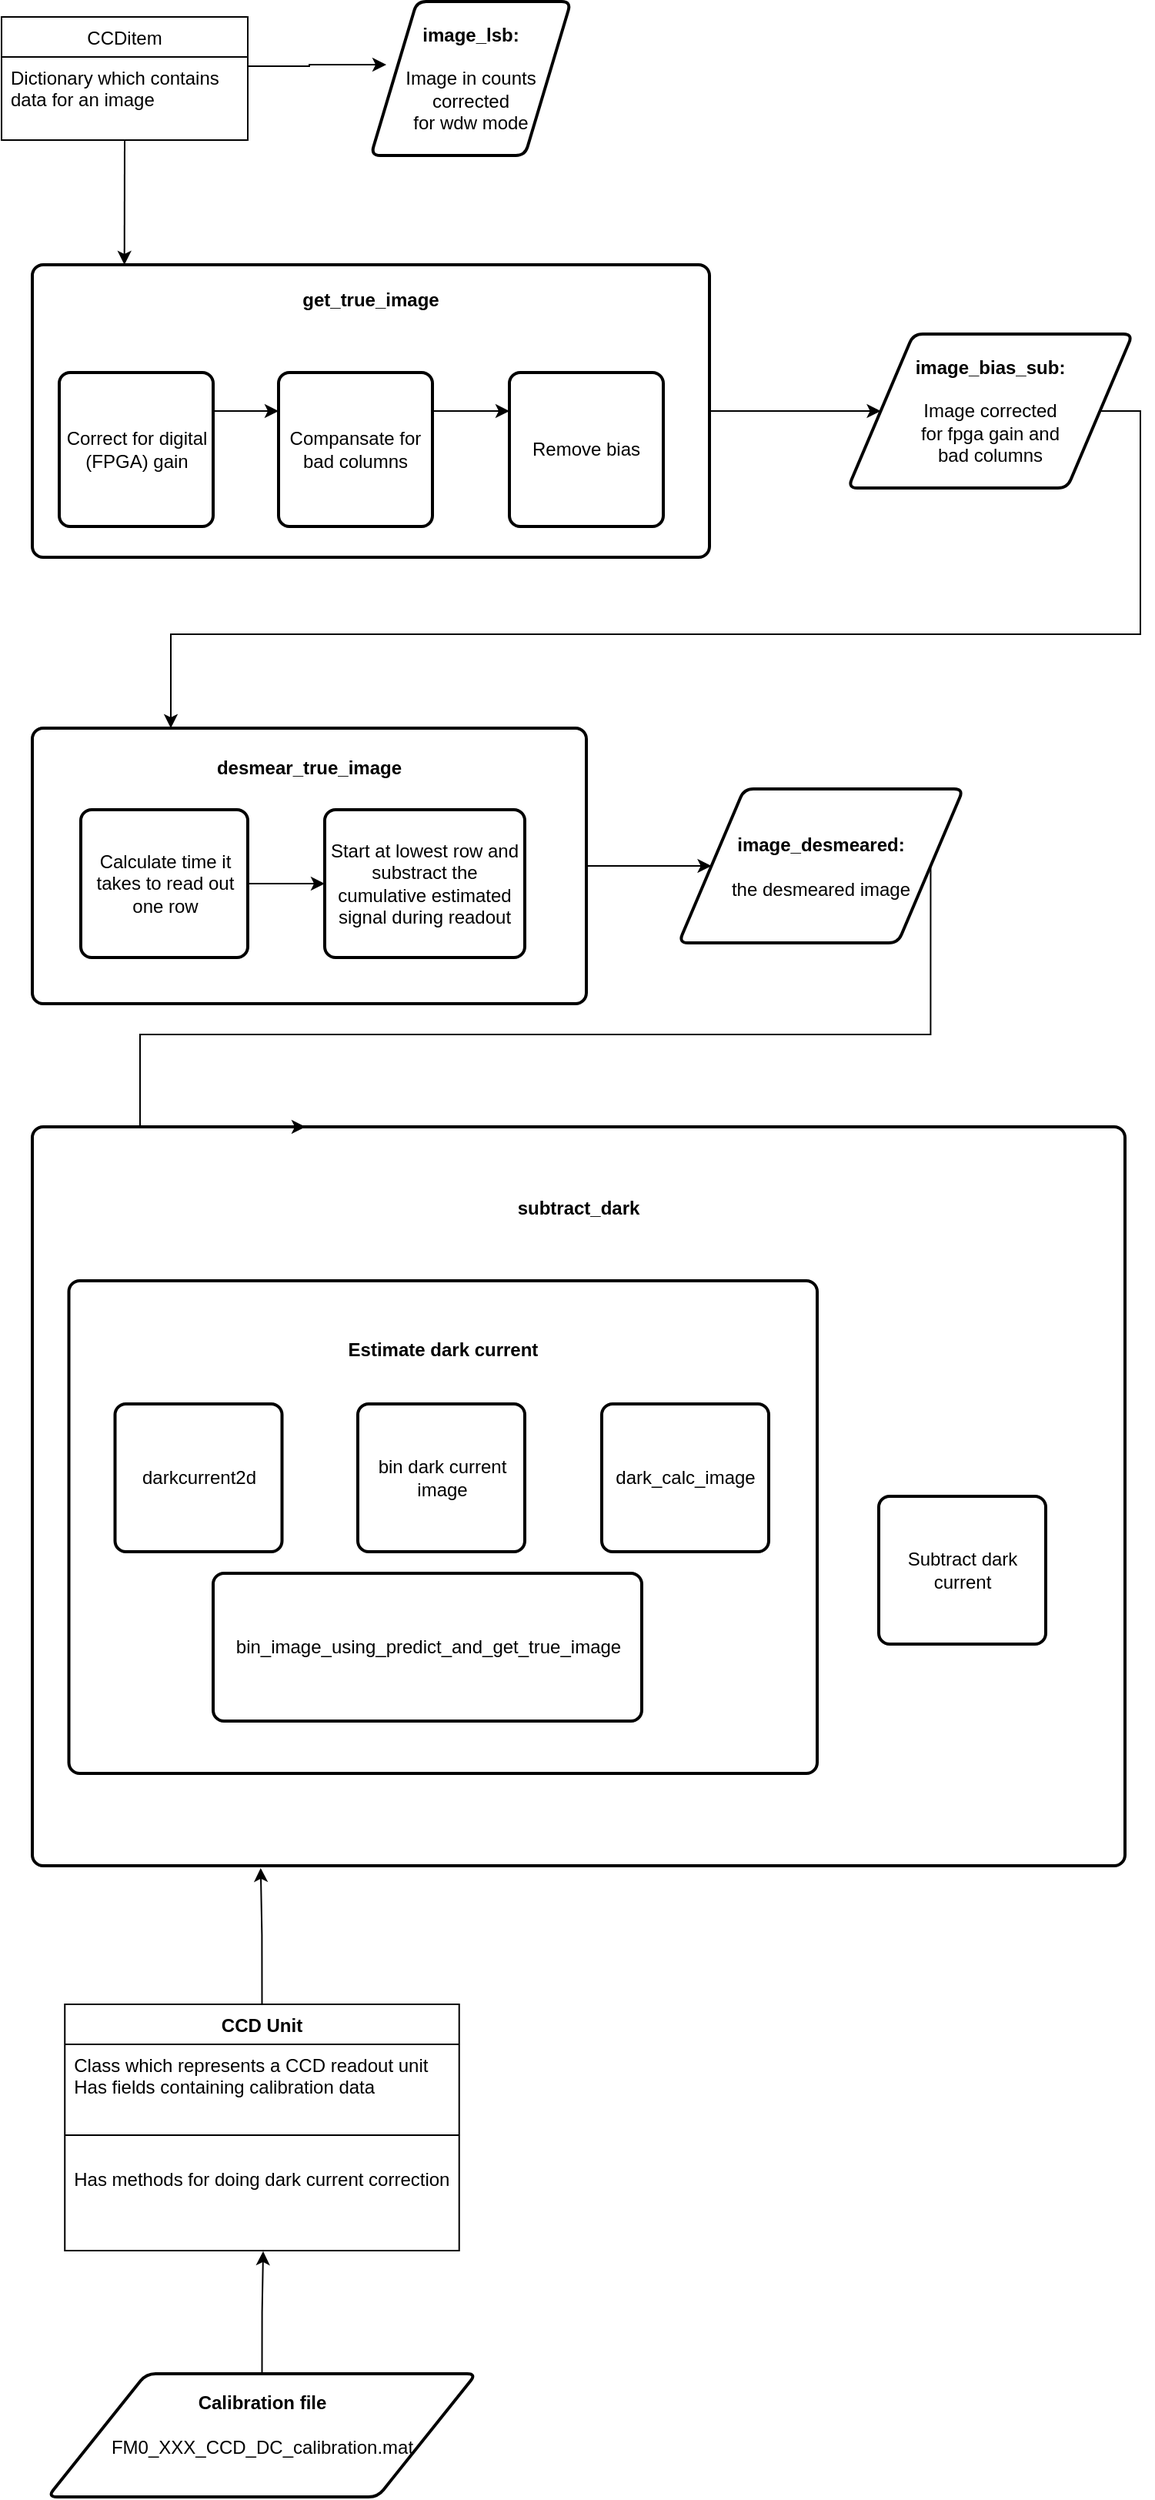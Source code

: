<mxfile version="14.5.9" type="github">
  <diagram id="C2BUCa4TFneutnUecdMW" name="Page-1">
    <mxGraphModel dx="1355" dy="799" grid="1" gridSize="10" guides="1" tooltips="1" connect="1" arrows="1" fold="1" page="1" pageScale="1" pageWidth="1169" pageHeight="827" math="0" shadow="0">
      <root>
        <mxCell id="0" />
        <mxCell id="1" parent="0" />
        <mxCell id="3LGe7xUXOMVIS9DnqpCh-25" style="edgeStyle=orthogonalEdgeStyle;rounded=0;orthogonalLoop=1;jettySize=auto;html=1;exitX=0.999;exitY=0.112;exitDx=0;exitDy=0;entryX=0.077;entryY=0.41;entryDx=0;entryDy=0;entryPerimeter=0;exitPerimeter=0;" parent="1" source="3LGe7xUXOMVIS9DnqpCh-47" target="3LGe7xUXOMVIS9DnqpCh-8" edge="1">
          <mxGeometry relative="1" as="geometry">
            <mxPoint x="193" y="54" as="sourcePoint" />
          </mxGeometry>
        </mxCell>
        <mxCell id="3LGe7xUXOMVIS9DnqpCh-8" value="&lt;div&gt;&lt;b&gt;image_lsb:&lt;/b&gt;&lt;/div&gt;&lt;div&gt;&lt;br&gt;&lt;/div&gt;&lt;div&gt;Image in counts corrected&lt;/div&gt;&lt;div&gt; for wdw mode&lt;br&gt;&lt;/div&gt;" style="shape=parallelogram;html=1;strokeWidth=2;perimeter=parallelogramPerimeter;whiteSpace=wrap;rounded=1;arcSize=12;size=0.23;" parent="1" vertex="1">
          <mxGeometry x="270" y="19" width="130" height="100" as="geometry" />
        </mxCell>
        <mxCell id="3LGe7xUXOMVIS9DnqpCh-28" style="edgeStyle=orthogonalEdgeStyle;rounded=0;orthogonalLoop=1;jettySize=auto;html=1;exitX=1;exitY=0.5;exitDx=0;exitDy=0;entryX=0;entryY=0.5;entryDx=0;entryDy=0;" parent="1" source="3LGe7xUXOMVIS9DnqpCh-9" target="3LGe7xUXOMVIS9DnqpCh-12" edge="1">
          <mxGeometry relative="1" as="geometry" />
        </mxCell>
        <mxCell id="3LGe7xUXOMVIS9DnqpCh-9" value="&lt;div&gt;&lt;b&gt;get_true_image&lt;br&gt;&lt;/b&gt;&lt;/div&gt;&lt;div&gt;&lt;br&gt;&lt;/div&gt;&lt;div&gt;&lt;br&gt;&lt;/div&gt;&lt;div&gt;&lt;br&gt;&lt;/div&gt;&lt;div&gt;&lt;br&gt;&lt;/div&gt;&lt;div&gt;&lt;br&gt;&lt;/div&gt;&lt;div&gt;&lt;br&gt;&lt;/div&gt;&lt;div&gt;&lt;br&gt;&lt;/div&gt;&lt;div&gt;&lt;br&gt;&lt;/div&gt;&lt;div&gt;&lt;br&gt;&lt;/div&gt;&lt;div&gt;&lt;br&gt;&lt;b&gt;&lt;/b&gt;&lt;/div&gt;" style="rounded=1;whiteSpace=wrap;html=1;absoluteArcSize=1;arcSize=14;strokeWidth=2;" parent="1" vertex="1">
          <mxGeometry x="50" y="190" width="440" height="190" as="geometry" />
        </mxCell>
        <mxCell id="3LGe7xUXOMVIS9DnqpCh-26" style="edgeStyle=orthogonalEdgeStyle;rounded=0;orthogonalLoop=1;jettySize=auto;html=1;exitX=1;exitY=0.25;exitDx=0;exitDy=0;entryX=0;entryY=0.25;entryDx=0;entryDy=0;" parent="1" source="3LGe7xUXOMVIS9DnqpCh-10" target="3LGe7xUXOMVIS9DnqpCh-11" edge="1">
          <mxGeometry relative="1" as="geometry" />
        </mxCell>
        <mxCell id="3LGe7xUXOMVIS9DnqpCh-10" value="Correct for digital (FPGA) gain" style="rounded=1;whiteSpace=wrap;html=1;absoluteArcSize=1;arcSize=14;strokeWidth=2;" parent="1" vertex="1">
          <mxGeometry x="67.5" y="260" width="100" height="100" as="geometry" />
        </mxCell>
        <mxCell id="3LGe7xUXOMVIS9DnqpCh-27" style="edgeStyle=orthogonalEdgeStyle;rounded=0;orthogonalLoop=1;jettySize=auto;html=1;exitX=1;exitY=0.25;exitDx=0;exitDy=0;entryX=0;entryY=0.25;entryDx=0;entryDy=0;" parent="1" source="3LGe7xUXOMVIS9DnqpCh-11" target="3LGe7xUXOMVIS9DnqpCh-14" edge="1">
          <mxGeometry relative="1" as="geometry" />
        </mxCell>
        <mxCell id="3LGe7xUXOMVIS9DnqpCh-11" value="&lt;div&gt;Compansate for bad columns&lt;/div&gt;" style="rounded=1;whiteSpace=wrap;html=1;absoluteArcSize=1;arcSize=14;strokeWidth=2;" parent="1" vertex="1">
          <mxGeometry x="210" y="260" width="100" height="100" as="geometry" />
        </mxCell>
        <mxCell id="3LGe7xUXOMVIS9DnqpCh-30" style="edgeStyle=orthogonalEdgeStyle;rounded=0;orthogonalLoop=1;jettySize=auto;html=1;exitX=1;exitY=0.5;exitDx=0;exitDy=0;entryX=0.25;entryY=0;entryDx=0;entryDy=0;" parent="1" source="3LGe7xUXOMVIS9DnqpCh-12" target="3LGe7xUXOMVIS9DnqpCh-13" edge="1">
          <mxGeometry relative="1" as="geometry">
            <Array as="points">
              <mxPoint x="770" y="285" />
              <mxPoint x="770" y="430" />
              <mxPoint x="140" y="430" />
            </Array>
          </mxGeometry>
        </mxCell>
        <mxCell id="3LGe7xUXOMVIS9DnqpCh-12" value="&lt;div&gt;&lt;b&gt;image_bias_sub:&lt;/b&gt;&lt;/div&gt;&lt;div&gt;&lt;br&gt;&lt;/div&gt;&lt;div&gt;Image corrected &lt;br&gt;for fpga gain and &lt;br&gt;bad columns&lt;br&gt;&lt;/div&gt;" style="shape=parallelogram;html=1;strokeWidth=2;perimeter=parallelogramPerimeter;whiteSpace=wrap;rounded=1;arcSize=12;size=0.23;" parent="1" vertex="1">
          <mxGeometry x="580" y="235" width="185" height="100" as="geometry" />
        </mxCell>
        <mxCell id="3LGe7xUXOMVIS9DnqpCh-35" style="edgeStyle=orthogonalEdgeStyle;rounded=0;orthogonalLoop=1;jettySize=auto;html=1;exitX=1;exitY=0.5;exitDx=0;exitDy=0;" parent="1" source="3LGe7xUXOMVIS9DnqpCh-13" target="3LGe7xUXOMVIS9DnqpCh-33" edge="1">
          <mxGeometry relative="1" as="geometry" />
        </mxCell>
        <mxCell id="3LGe7xUXOMVIS9DnqpCh-13" value="&lt;div&gt;&lt;b&gt;desmear_true_image&lt;/b&gt;&lt;/div&gt;&lt;div&gt;&lt;br&gt;&lt;/div&gt;&lt;div&gt;&lt;br&gt;&lt;/div&gt;&lt;div&gt;&lt;br&gt;&lt;/div&gt;&lt;div&gt;&lt;br&gt;&lt;/div&gt;&lt;div&gt;&lt;br&gt;&lt;/div&gt;&lt;div&gt;&lt;br&gt;&lt;/div&gt;&lt;div&gt;&lt;br&gt;&lt;/div&gt;&lt;div&gt;&lt;br&gt;&lt;/div&gt;&lt;div&gt;&lt;br&gt;&lt;/div&gt;" style="rounded=1;whiteSpace=wrap;html=1;absoluteArcSize=1;arcSize=14;strokeWidth=2;" parent="1" vertex="1">
          <mxGeometry x="50" y="491" width="360" height="179" as="geometry" />
        </mxCell>
        <mxCell id="3LGe7xUXOMVIS9DnqpCh-14" value="&lt;div&gt;Remove bias&lt;br&gt;&lt;/div&gt;" style="rounded=1;whiteSpace=wrap;html=1;absoluteArcSize=1;arcSize=14;strokeWidth=2;" parent="1" vertex="1">
          <mxGeometry x="360" y="260" width="100" height="100" as="geometry" />
        </mxCell>
        <mxCell id="3LGe7xUXOMVIS9DnqpCh-34" style="edgeStyle=orthogonalEdgeStyle;rounded=0;orthogonalLoop=1;jettySize=auto;html=1;exitX=1;exitY=0.5;exitDx=0;exitDy=0;entryX=0;entryY=0.5;entryDx=0;entryDy=0;" parent="1" source="3LGe7xUXOMVIS9DnqpCh-20" target="3LGe7xUXOMVIS9DnqpCh-32" edge="1">
          <mxGeometry relative="1" as="geometry" />
        </mxCell>
        <mxCell id="3LGe7xUXOMVIS9DnqpCh-20" value="Calculate time it takes to read out one row" style="rounded=1;whiteSpace=wrap;html=1;absoluteArcSize=1;arcSize=14;strokeWidth=2;" parent="1" vertex="1">
          <mxGeometry x="81.5" y="544" width="108.5" height="96" as="geometry" />
        </mxCell>
        <mxCell id="3LGe7xUXOMVIS9DnqpCh-31" value="&lt;b&gt;subtract_dark&lt;br&gt;&lt;br&gt;&lt;br&gt;&lt;br&gt;&lt;br&gt;&lt;br&gt;&lt;br&gt;&lt;br&gt;&lt;br&gt;&lt;br&gt;&lt;br&gt;&lt;br&gt;&lt;br&gt;&lt;br&gt;&lt;br&gt;&lt;br&gt;&lt;br&gt;&lt;/b&gt;&lt;br&gt;&lt;br&gt;&lt;br&gt;&lt;br&gt;&lt;br&gt;&lt;br&gt;&lt;br&gt;&lt;div&gt;&lt;br&gt;&lt;/div&gt;&lt;div&gt;&lt;br&gt;&lt;/div&gt;&lt;div&gt;&lt;br&gt;&lt;/div&gt;" style="rounded=1;whiteSpace=wrap;html=1;absoluteArcSize=1;arcSize=14;strokeWidth=2;" parent="1" vertex="1">
          <mxGeometry x="50" y="750" width="710" height="480" as="geometry" />
        </mxCell>
        <mxCell id="3LGe7xUXOMVIS9DnqpCh-32" value="Start at lowest row and substract the cumulative estimated signal during readout " style="rounded=1;whiteSpace=wrap;html=1;absoluteArcSize=1;arcSize=14;strokeWidth=2;" parent="1" vertex="1">
          <mxGeometry x="240" y="544" width="130" height="96" as="geometry" />
        </mxCell>
        <mxCell id="3LGe7xUXOMVIS9DnqpCh-37" style="edgeStyle=orthogonalEdgeStyle;rounded=0;orthogonalLoop=1;jettySize=auto;html=1;exitX=1;exitY=0.5;exitDx=0;exitDy=0;entryX=0.25;entryY=0;entryDx=0;entryDy=0;" parent="1" source="3LGe7xUXOMVIS9DnqpCh-33" target="3LGe7xUXOMVIS9DnqpCh-31" edge="1">
          <mxGeometry relative="1" as="geometry">
            <Array as="points">
              <mxPoint x="634" y="690" />
              <mxPoint x="120" y="690" />
            </Array>
          </mxGeometry>
        </mxCell>
        <mxCell id="3LGe7xUXOMVIS9DnqpCh-33" value="&lt;div&gt;&lt;b&gt;image_desmeared:&lt;/b&gt;&lt;/div&gt;&lt;div&gt;&lt;br&gt;&lt;/div&gt;&lt;div&gt;the desmeared image&lt;br&gt;&lt;/div&gt;" style="shape=parallelogram;html=1;strokeWidth=2;perimeter=parallelogramPerimeter;whiteSpace=wrap;rounded=1;arcSize=12;size=0.23;" parent="1" vertex="1">
          <mxGeometry x="470" y="530.5" width="185" height="100" as="geometry" />
        </mxCell>
        <mxCell id="3LGe7xUXOMVIS9DnqpCh-38" value="&lt;div&gt;&lt;b&gt;Estimate dark current&lt;br&gt;&lt;br&gt;&lt;br&gt;&lt;br&gt;&lt;br&gt;&lt;/b&gt;&lt;/div&gt;&lt;div&gt;&lt;b&gt;&lt;br&gt;&lt;/b&gt;&lt;/div&gt;&lt;div&gt;&lt;b&gt;&lt;br&gt;&lt;/b&gt;&lt;/div&gt;&lt;div&gt;&lt;b&gt;&lt;br&gt;&lt;/b&gt;&lt;/div&gt;&lt;div&gt;&lt;b&gt;&lt;br&gt;&lt;/b&gt;&lt;/div&gt;&lt;div&gt;&lt;b&gt;&lt;br&gt;&lt;/b&gt;&lt;/div&gt;&lt;div&gt;&lt;b&gt;&lt;br&gt;&lt;/b&gt;&lt;/div&gt;&lt;div&gt;&lt;b&gt;&lt;br&gt;&lt;/b&gt;&lt;/div&gt;&lt;div&gt;&lt;b&gt;&lt;br&gt;&lt;/b&gt;&lt;/div&gt;&lt;div&gt;&lt;b&gt;&lt;br&gt;&lt;/b&gt;&lt;/div&gt;&lt;div&gt;&lt;b&gt;&lt;br&gt;&lt;/b&gt;&lt;/div&gt;&lt;div&gt;&lt;b&gt;&lt;br&gt;&lt;/b&gt;&lt;/div&gt;&lt;div&gt;&lt;b&gt;&lt;br&gt;&lt;/b&gt;&lt;/div&gt;" style="rounded=1;whiteSpace=wrap;html=1;absoluteArcSize=1;arcSize=14;strokeWidth=2;" parent="1" vertex="1">
          <mxGeometry x="73.75" y="850" width="486.25" height="320" as="geometry" />
        </mxCell>
        <mxCell id="3LGe7xUXOMVIS9DnqpCh-39" value="darkcurrent2d" style="rounded=1;whiteSpace=wrap;html=1;absoluteArcSize=1;arcSize=14;strokeWidth=2;" parent="1" vertex="1">
          <mxGeometry x="103.75" y="930" width="108.5" height="96" as="geometry" />
        </mxCell>
        <mxCell id="3LGe7xUXOMVIS9DnqpCh-40" value="bin dark current image" style="rounded=1;whiteSpace=wrap;html=1;absoluteArcSize=1;arcSize=14;strokeWidth=2;" parent="1" vertex="1">
          <mxGeometry x="261.5" y="930" width="108.5" height="96" as="geometry" />
        </mxCell>
        <mxCell id="3LGe7xUXOMVIS9DnqpCh-41" value="dark_calc_image" style="rounded=1;whiteSpace=wrap;html=1;absoluteArcSize=1;arcSize=14;strokeWidth=2;" parent="1" vertex="1">
          <mxGeometry x="420" y="930" width="108.5" height="96" as="geometry" />
        </mxCell>
        <mxCell id="3LGe7xUXOMVIS9DnqpCh-42" value="Subtract dark current" style="rounded=1;whiteSpace=wrap;html=1;absoluteArcSize=1;arcSize=14;strokeWidth=2;" parent="1" vertex="1">
          <mxGeometry x="600" y="990" width="108.5" height="96" as="geometry" />
        </mxCell>
        <mxCell id="3LGe7xUXOMVIS9DnqpCh-43" value="bin_image_using_predict_and_get_true_image" style="rounded=1;whiteSpace=wrap;html=1;absoluteArcSize=1;arcSize=14;strokeWidth=2;" parent="1" vertex="1">
          <mxGeometry x="167.5" y="1040" width="278.5" height="96" as="geometry" />
        </mxCell>
        <mxCell id="3LGe7xUXOMVIS9DnqpCh-46" value="CCDitem" style="swimlane;fontStyle=0;childLayout=stackLayout;horizontal=1;startSize=26;fillColor=none;horizontalStack=0;resizeParent=1;resizeParentMax=0;resizeLast=0;collapsible=1;marginBottom=0;" parent="1" vertex="1">
          <mxGeometry x="30" y="29" width="160" height="80" as="geometry" />
        </mxCell>
        <mxCell id="3LGe7xUXOMVIS9DnqpCh-47" value="Dictionary which contains&#xa; data for an image" style="text;strokeColor=none;fillColor=none;align=left;verticalAlign=top;spacingLeft=4;spacingRight=4;overflow=hidden;rotatable=0;points=[[0,0.5],[1,0.5]];portConstraint=eastwest;" parent="3LGe7xUXOMVIS9DnqpCh-46" vertex="1">
          <mxGeometry y="26" width="160" height="54" as="geometry" />
        </mxCell>
        <mxCell id="3LGe7xUXOMVIS9DnqpCh-53" value="" style="endArrow=classic;html=1;exitX=0.5;exitY=1;exitDx=0;exitDy=0;entryX=0.136;entryY=0;entryDx=0;entryDy=0;entryPerimeter=0;" parent="1" source="3LGe7xUXOMVIS9DnqpCh-46" target="3LGe7xUXOMVIS9DnqpCh-9" edge="1">
          <mxGeometry width="50" height="50" relative="1" as="geometry">
            <mxPoint x="170" y="130" as="sourcePoint" />
            <mxPoint x="220" y="80" as="targetPoint" />
          </mxGeometry>
        </mxCell>
        <mxCell id="3LGe7xUXOMVIS9DnqpCh-64" style="edgeStyle=orthogonalEdgeStyle;rounded=0;orthogonalLoop=1;jettySize=auto;html=1;exitX=0.5;exitY=0;exitDx=0;exitDy=0;entryX=0.209;entryY=1.003;entryDx=0;entryDy=0;entryPerimeter=0;" parent="1" source="3LGe7xUXOMVIS9DnqpCh-58" target="3LGe7xUXOMVIS9DnqpCh-31" edge="1">
          <mxGeometry relative="1" as="geometry" />
        </mxCell>
        <mxCell id="3LGe7xUXOMVIS9DnqpCh-58" value="CCD Unit" style="swimlane;fontStyle=1;align=center;verticalAlign=top;childLayout=stackLayout;horizontal=1;startSize=26;horizontalStack=0;resizeParent=1;resizeParentMax=0;resizeLast=0;collapsible=1;marginBottom=0;" parent="1" vertex="1">
          <mxGeometry x="71.12" y="1320" width="256.25" height="160" as="geometry" />
        </mxCell>
        <mxCell id="3LGe7xUXOMVIS9DnqpCh-59" value="Class which represents a CCD readout unit&#xa;Has fields containing calibration data&#xa;" style="text;strokeColor=none;fillColor=none;align=left;verticalAlign=top;spacingLeft=4;spacingRight=4;overflow=hidden;rotatable=0;points=[[0,0.5],[1,0.5]];portConstraint=eastwest;" parent="3LGe7xUXOMVIS9DnqpCh-58" vertex="1">
          <mxGeometry y="26" width="256.25" height="44" as="geometry" />
        </mxCell>
        <mxCell id="3LGe7xUXOMVIS9DnqpCh-60" value="" style="line;strokeWidth=1;fillColor=none;align=left;verticalAlign=middle;spacingTop=-1;spacingLeft=3;spacingRight=3;rotatable=0;labelPosition=right;points=[];portConstraint=eastwest;" parent="3LGe7xUXOMVIS9DnqpCh-58" vertex="1">
          <mxGeometry y="70" width="256.25" height="30" as="geometry" />
        </mxCell>
        <mxCell id="3LGe7xUXOMVIS9DnqpCh-61" value="Has methods for doing dark current correction" style="text;strokeColor=none;fillColor=none;align=left;verticalAlign=top;spacingLeft=4;spacingRight=4;overflow=hidden;rotatable=0;points=[[0,0.5],[1,0.5]];portConstraint=eastwest;" parent="3LGe7xUXOMVIS9DnqpCh-58" vertex="1">
          <mxGeometry y="100" width="256.25" height="60" as="geometry" />
        </mxCell>
        <mxCell id="3LGe7xUXOMVIS9DnqpCh-63" style="edgeStyle=orthogonalEdgeStyle;rounded=0;orthogonalLoop=1;jettySize=auto;html=1;exitX=0.5;exitY=0;exitDx=0;exitDy=0;entryX=0.503;entryY=1.007;entryDx=0;entryDy=0;entryPerimeter=0;" parent="1" source="3LGe7xUXOMVIS9DnqpCh-62" target="3LGe7xUXOMVIS9DnqpCh-61" edge="1">
          <mxGeometry relative="1" as="geometry" />
        </mxCell>
        <mxCell id="3LGe7xUXOMVIS9DnqpCh-62" value="&lt;div&gt;&lt;b&gt;Calibration file&lt;/b&gt;&lt;/div&gt;&lt;div&gt;&lt;b&gt;&lt;br&gt;&lt;/b&gt;&lt;/div&gt;&lt;div&gt;&lt;b&gt;&lt;/b&gt;FM0_XXX_CCD_DC_calibration.mat&lt;br&gt;&amp;nbsp;&amp;nbsp; &lt;br&gt;&lt;/div&gt;" style="shape=parallelogram;html=1;strokeWidth=2;perimeter=parallelogramPerimeter;whiteSpace=wrap;rounded=1;arcSize=12;size=0.23;" parent="1" vertex="1">
          <mxGeometry x="60" y="1560" width="278.5" height="80" as="geometry" />
        </mxCell>
      </root>
    </mxGraphModel>
  </diagram>
</mxfile>
